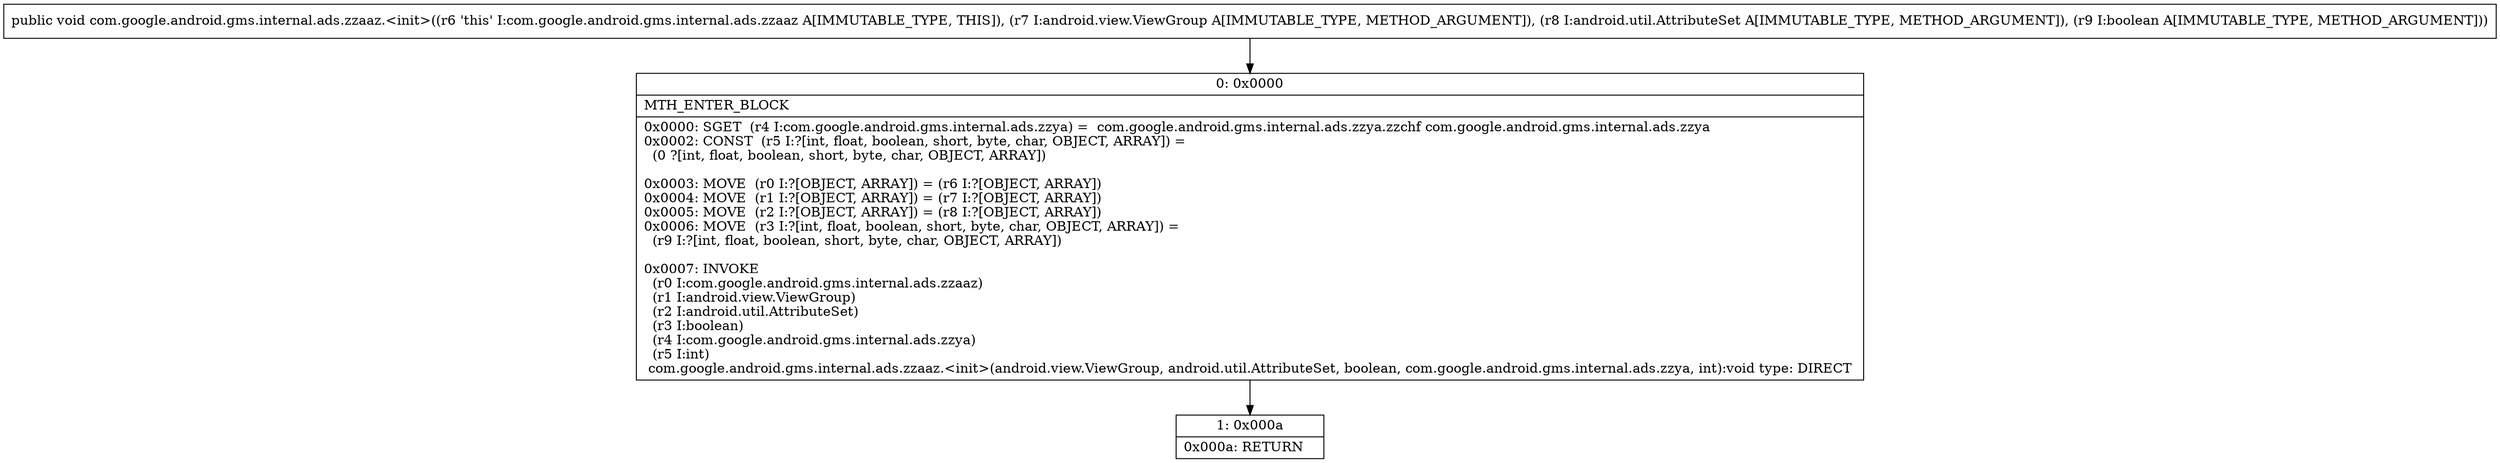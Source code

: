 digraph "CFG forcom.google.android.gms.internal.ads.zzaaz.\<init\>(Landroid\/view\/ViewGroup;Landroid\/util\/AttributeSet;Z)V" {
Node_0 [shape=record,label="{0\:\ 0x0000|MTH_ENTER_BLOCK\l|0x0000: SGET  (r4 I:com.google.android.gms.internal.ads.zzya) =  com.google.android.gms.internal.ads.zzya.zzchf com.google.android.gms.internal.ads.zzya \l0x0002: CONST  (r5 I:?[int, float, boolean, short, byte, char, OBJECT, ARRAY]) = \l  (0 ?[int, float, boolean, short, byte, char, OBJECT, ARRAY])\l \l0x0003: MOVE  (r0 I:?[OBJECT, ARRAY]) = (r6 I:?[OBJECT, ARRAY]) \l0x0004: MOVE  (r1 I:?[OBJECT, ARRAY]) = (r7 I:?[OBJECT, ARRAY]) \l0x0005: MOVE  (r2 I:?[OBJECT, ARRAY]) = (r8 I:?[OBJECT, ARRAY]) \l0x0006: MOVE  (r3 I:?[int, float, boolean, short, byte, char, OBJECT, ARRAY]) = \l  (r9 I:?[int, float, boolean, short, byte, char, OBJECT, ARRAY])\l \l0x0007: INVOKE  \l  (r0 I:com.google.android.gms.internal.ads.zzaaz)\l  (r1 I:android.view.ViewGroup)\l  (r2 I:android.util.AttributeSet)\l  (r3 I:boolean)\l  (r4 I:com.google.android.gms.internal.ads.zzya)\l  (r5 I:int)\l com.google.android.gms.internal.ads.zzaaz.\<init\>(android.view.ViewGroup, android.util.AttributeSet, boolean, com.google.android.gms.internal.ads.zzya, int):void type: DIRECT \l}"];
Node_1 [shape=record,label="{1\:\ 0x000a|0x000a: RETURN   \l}"];
MethodNode[shape=record,label="{public void com.google.android.gms.internal.ads.zzaaz.\<init\>((r6 'this' I:com.google.android.gms.internal.ads.zzaaz A[IMMUTABLE_TYPE, THIS]), (r7 I:android.view.ViewGroup A[IMMUTABLE_TYPE, METHOD_ARGUMENT]), (r8 I:android.util.AttributeSet A[IMMUTABLE_TYPE, METHOD_ARGUMENT]), (r9 I:boolean A[IMMUTABLE_TYPE, METHOD_ARGUMENT])) }"];
MethodNode -> Node_0;
Node_0 -> Node_1;
}


